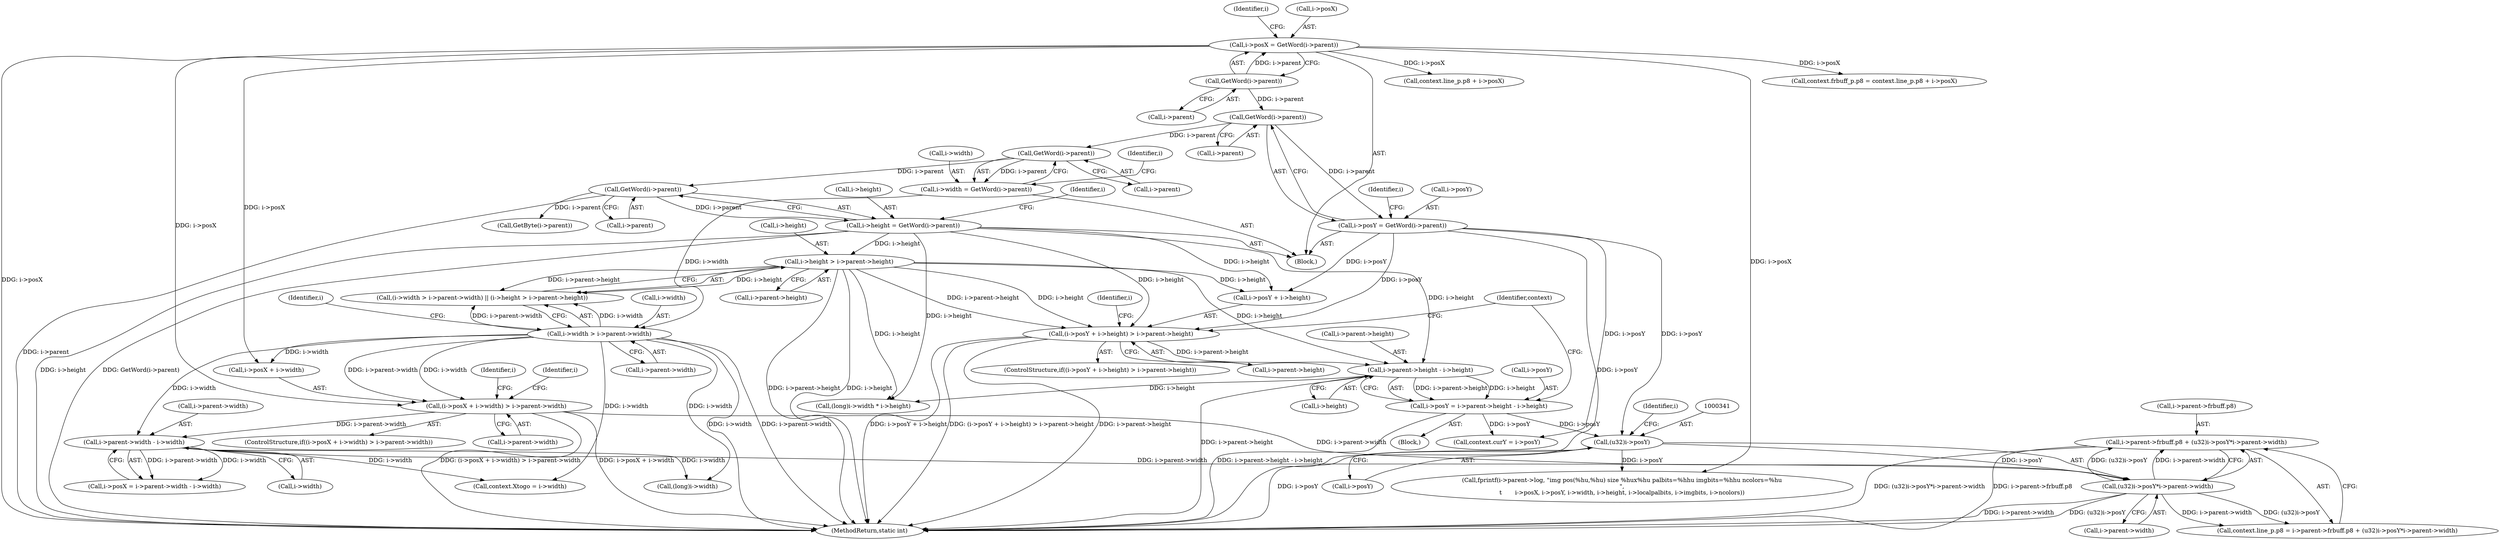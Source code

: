 digraph "0_ngiflib_b588a2249c7abbfc52173e32ee11d6facef82f89@pointer" {
"1000331" [label="(Call,i->parent->frbuff.p8 + (u32)i->posY*i->parent->width)"];
"1000339" [label="(Call,(u32)i->posY*i->parent->width)"];
"1000340" [label="(Call,(u32)i->posY)"];
"1000298" [label="(Call,i->posY = i->parent->height - i->height)"];
"1000302" [label="(Call,i->parent->height - i->height)"];
"1000271" [label="(Call,(i->posY + i->height) > i->parent->height)"];
"1000168" [label="(Call,i->posY = GetWord(i->parent))"];
"1000172" [label="(Call,GetWord(i->parent))"];
"1000164" [label="(Call,GetWord(i->parent))"];
"1000184" [label="(Call,i->height = GetWord(i->parent))"];
"1000188" [label="(Call,GetWord(i->parent))"];
"1000180" [label="(Call,GetWord(i->parent))"];
"1000203" [label="(Call,i->height > i->parent->height)"];
"1000230" [label="(Call,(i->posX + i->width) > i->parent->width)"];
"1000160" [label="(Call,i->posX = GetWord(i->parent))"];
"1000194" [label="(Call,i->width > i->parent->width)"];
"1000176" [label="(Call,i->width = GetWord(i->parent))"];
"1000261" [label="(Call,i->parent->width - i->width)"];
"1000284" [label="(Block,)"];
"1000331" [label="(Call,i->parent->frbuff.p8 + (u32)i->posY*i->parent->width)"];
"1000230" [label="(Call,(i->posX + i->width) > i->parent->width)"];
"1000164" [label="(Call,GetWord(i->parent))"];
"1000185" [label="(Call,i->height)"];
"1000347" [label="(Identifier,i)"];
"1000279" [label="(Call,i->parent->height)"];
"1000181" [label="(Call,i->parent)"];
"1000178" [label="(Identifier,i)"];
"1000184" [label="(Call,i->height = GetWord(i->parent))"];
"1000345" [label="(Call,i->parent->width)"];
"1000129" [label="(Block,)"];
"1000342" [label="(Call,i->posY)"];
"1000261" [label="(Call,i->parent->width - i->width)"];
"1000267" [label="(Call,i->width)"];
"1000298" [label="(Call,i->posY = i->parent->height - i->height)"];
"1000160" [label="(Call,i->posX = GetWord(i->parent))"];
"1000188" [label="(Call,GetWord(i->parent))"];
"1000318" [label="(Call,context.curY = i->posY)"];
"1000207" [label="(Call,i->parent->height)"];
"1000378" [label="(Call,GetByte(i->parent))"];
"1000180" [label="(Call,GetWord(i->parent))"];
"1000311" [label="(Call,context.Xtogo = i->width)"];
"1000303" [label="(Call,i->parent->height)"];
"1000288" [label="(Identifier,i)"];
"1000274" [label="(Identifier,i)"];
"1000186" [label="(Identifier,i)"];
"1000169" [label="(Call,i->posY)"];
"1000204" [label="(Call,i->height)"];
"1000308" [label="(Call,i->height)"];
"1000205" [label="(Identifier,i)"];
"1000271" [label="(Call,(i->posY + i->height) > i->parent->height)"];
"1000580" [label="(Call,fprintf(i->parent->log, \"img pos(%hu,%hu) size %hux%hu palbits=%hhu imgbits=%hhu ncolors=%hu\n\",\n\t       i->posX, i->posY, i->width, i->height, i->localpalbits, i->imgbits, i->ncolors))"];
"1000325" [label="(Call,context.line_p.p8 = i->parent->frbuff.p8 + (u32)i->posY*i->parent->width)"];
"1000176" [label="(Call,i->width = GetWord(i->parent))"];
"1000340" [label="(Call,(u32)i->posY)"];
"1000172" [label="(Call,GetWord(i->parent))"];
"1000165" [label="(Call,i->parent)"];
"1000229" [label="(ControlStructure,if((i->posX + i->width) > i->parent->width))"];
"1000912" [label="(MethodReturn,static int)"];
"1000203" [label="(Call,i->height > i->parent->height)"];
"1000339" [label="(Call,(u32)i->posY*i->parent->width)"];
"1000170" [label="(Identifier,i)"];
"1000193" [label="(Call,(i->width > i->parent->width) || (i->height > i->parent->height))"];
"1000272" [label="(Call,i->posY + i->height)"];
"1000367" [label="(Call,(long)i->width * i->height)"];
"1000238" [label="(Call,i->parent->width)"];
"1000196" [label="(Identifier,i)"];
"1000247" [label="(Identifier,i)"];
"1000262" [label="(Call,i->parent->width)"];
"1000168" [label="(Call,i->posY = GetWord(i->parent))"];
"1000173" [label="(Call,i->parent)"];
"1000356" [label="(Call,context.line_p.p8 + i->posX)"];
"1000177" [label="(Call,i->width)"];
"1000313" [label="(Identifier,context)"];
"1000302" [label="(Call,i->parent->height - i->height)"];
"1000299" [label="(Call,i->posY)"];
"1000195" [label="(Call,i->width)"];
"1000189" [label="(Call,i->parent)"];
"1000194" [label="(Call,i->width > i->parent->width)"];
"1000198" [label="(Call,i->parent->width)"];
"1000368" [label="(Call,(long)i->width)"];
"1000231" [label="(Call,i->posX + i->width)"];
"1000350" [label="(Call,context.frbuff_p.p8 = context.line_p.p8 + i->posX)"];
"1000332" [label="(Call,i->parent->frbuff.p8)"];
"1000257" [label="(Call,i->posX = i->parent->width - i->width)"];
"1000161" [label="(Call,i->posX)"];
"1000270" [label="(ControlStructure,if((i->posY + i->height) > i->parent->height))"];
"1000331" -> "1000325"  [label="AST: "];
"1000331" -> "1000339"  [label="CFG: "];
"1000332" -> "1000331"  [label="AST: "];
"1000339" -> "1000331"  [label="AST: "];
"1000325" -> "1000331"  [label="CFG: "];
"1000331" -> "1000912"  [label="DDG: (u32)i->posY*i->parent->width"];
"1000331" -> "1000912"  [label="DDG: i->parent->frbuff.p8"];
"1000339" -> "1000331"  [label="DDG: (u32)i->posY"];
"1000339" -> "1000331"  [label="DDG: i->parent->width"];
"1000339" -> "1000345"  [label="CFG: "];
"1000340" -> "1000339"  [label="AST: "];
"1000345" -> "1000339"  [label="AST: "];
"1000339" -> "1000912"  [label="DDG: (u32)i->posY"];
"1000339" -> "1000912"  [label="DDG: i->parent->width"];
"1000339" -> "1000325"  [label="DDG: (u32)i->posY"];
"1000339" -> "1000325"  [label="DDG: i->parent->width"];
"1000340" -> "1000339"  [label="DDG: i->posY"];
"1000230" -> "1000339"  [label="DDG: i->parent->width"];
"1000261" -> "1000339"  [label="DDG: i->parent->width"];
"1000340" -> "1000342"  [label="CFG: "];
"1000341" -> "1000340"  [label="AST: "];
"1000342" -> "1000340"  [label="AST: "];
"1000347" -> "1000340"  [label="CFG: "];
"1000340" -> "1000912"  [label="DDG: i->posY"];
"1000298" -> "1000340"  [label="DDG: i->posY"];
"1000168" -> "1000340"  [label="DDG: i->posY"];
"1000340" -> "1000580"  [label="DDG: i->posY"];
"1000298" -> "1000284"  [label="AST: "];
"1000298" -> "1000302"  [label="CFG: "];
"1000299" -> "1000298"  [label="AST: "];
"1000302" -> "1000298"  [label="AST: "];
"1000313" -> "1000298"  [label="CFG: "];
"1000298" -> "1000912"  [label="DDG: i->parent->height - i->height"];
"1000302" -> "1000298"  [label="DDG: i->parent->height"];
"1000302" -> "1000298"  [label="DDG: i->height"];
"1000298" -> "1000318"  [label="DDG: i->posY"];
"1000302" -> "1000308"  [label="CFG: "];
"1000303" -> "1000302"  [label="AST: "];
"1000308" -> "1000302"  [label="AST: "];
"1000302" -> "1000912"  [label="DDG: i->parent->height"];
"1000271" -> "1000302"  [label="DDG: i->parent->height"];
"1000184" -> "1000302"  [label="DDG: i->height"];
"1000203" -> "1000302"  [label="DDG: i->height"];
"1000302" -> "1000367"  [label="DDG: i->height"];
"1000271" -> "1000270"  [label="AST: "];
"1000271" -> "1000279"  [label="CFG: "];
"1000272" -> "1000271"  [label="AST: "];
"1000279" -> "1000271"  [label="AST: "];
"1000288" -> "1000271"  [label="CFG: "];
"1000313" -> "1000271"  [label="CFG: "];
"1000271" -> "1000912"  [label="DDG: i->posY + i->height"];
"1000271" -> "1000912"  [label="DDG: (i->posY + i->height) > i->parent->height"];
"1000271" -> "1000912"  [label="DDG: i->parent->height"];
"1000168" -> "1000271"  [label="DDG: i->posY"];
"1000184" -> "1000271"  [label="DDG: i->height"];
"1000203" -> "1000271"  [label="DDG: i->height"];
"1000203" -> "1000271"  [label="DDG: i->parent->height"];
"1000168" -> "1000129"  [label="AST: "];
"1000168" -> "1000172"  [label="CFG: "];
"1000169" -> "1000168"  [label="AST: "];
"1000172" -> "1000168"  [label="AST: "];
"1000178" -> "1000168"  [label="CFG: "];
"1000168" -> "1000912"  [label="DDG: i->posY"];
"1000172" -> "1000168"  [label="DDG: i->parent"];
"1000168" -> "1000272"  [label="DDG: i->posY"];
"1000168" -> "1000318"  [label="DDG: i->posY"];
"1000172" -> "1000173"  [label="CFG: "];
"1000173" -> "1000172"  [label="AST: "];
"1000164" -> "1000172"  [label="DDG: i->parent"];
"1000172" -> "1000180"  [label="DDG: i->parent"];
"1000164" -> "1000160"  [label="AST: "];
"1000164" -> "1000165"  [label="CFG: "];
"1000165" -> "1000164"  [label="AST: "];
"1000160" -> "1000164"  [label="CFG: "];
"1000164" -> "1000160"  [label="DDG: i->parent"];
"1000184" -> "1000129"  [label="AST: "];
"1000184" -> "1000188"  [label="CFG: "];
"1000185" -> "1000184"  [label="AST: "];
"1000188" -> "1000184"  [label="AST: "];
"1000196" -> "1000184"  [label="CFG: "];
"1000184" -> "1000912"  [label="DDG: GetWord(i->parent)"];
"1000184" -> "1000912"  [label="DDG: i->height"];
"1000188" -> "1000184"  [label="DDG: i->parent"];
"1000184" -> "1000203"  [label="DDG: i->height"];
"1000184" -> "1000272"  [label="DDG: i->height"];
"1000184" -> "1000367"  [label="DDG: i->height"];
"1000188" -> "1000189"  [label="CFG: "];
"1000189" -> "1000188"  [label="AST: "];
"1000188" -> "1000912"  [label="DDG: i->parent"];
"1000180" -> "1000188"  [label="DDG: i->parent"];
"1000188" -> "1000378"  [label="DDG: i->parent"];
"1000180" -> "1000176"  [label="AST: "];
"1000180" -> "1000181"  [label="CFG: "];
"1000181" -> "1000180"  [label="AST: "];
"1000176" -> "1000180"  [label="CFG: "];
"1000180" -> "1000176"  [label="DDG: i->parent"];
"1000203" -> "1000193"  [label="AST: "];
"1000203" -> "1000207"  [label="CFG: "];
"1000204" -> "1000203"  [label="AST: "];
"1000207" -> "1000203"  [label="AST: "];
"1000193" -> "1000203"  [label="CFG: "];
"1000203" -> "1000912"  [label="DDG: i->parent->height"];
"1000203" -> "1000912"  [label="DDG: i->height"];
"1000203" -> "1000193"  [label="DDG: i->height"];
"1000203" -> "1000193"  [label="DDG: i->parent->height"];
"1000203" -> "1000272"  [label="DDG: i->height"];
"1000203" -> "1000367"  [label="DDG: i->height"];
"1000230" -> "1000229"  [label="AST: "];
"1000230" -> "1000238"  [label="CFG: "];
"1000231" -> "1000230"  [label="AST: "];
"1000238" -> "1000230"  [label="AST: "];
"1000247" -> "1000230"  [label="CFG: "];
"1000274" -> "1000230"  [label="CFG: "];
"1000230" -> "1000912"  [label="DDG: i->posX + i->width"];
"1000230" -> "1000912"  [label="DDG: (i->posX + i->width) > i->parent->width"];
"1000160" -> "1000230"  [label="DDG: i->posX"];
"1000194" -> "1000230"  [label="DDG: i->width"];
"1000194" -> "1000230"  [label="DDG: i->parent->width"];
"1000230" -> "1000261"  [label="DDG: i->parent->width"];
"1000160" -> "1000129"  [label="AST: "];
"1000161" -> "1000160"  [label="AST: "];
"1000170" -> "1000160"  [label="CFG: "];
"1000160" -> "1000912"  [label="DDG: i->posX"];
"1000160" -> "1000231"  [label="DDG: i->posX"];
"1000160" -> "1000350"  [label="DDG: i->posX"];
"1000160" -> "1000356"  [label="DDG: i->posX"];
"1000160" -> "1000580"  [label="DDG: i->posX"];
"1000194" -> "1000193"  [label="AST: "];
"1000194" -> "1000198"  [label="CFG: "];
"1000195" -> "1000194"  [label="AST: "];
"1000198" -> "1000194"  [label="AST: "];
"1000205" -> "1000194"  [label="CFG: "];
"1000193" -> "1000194"  [label="CFG: "];
"1000194" -> "1000912"  [label="DDG: i->width"];
"1000194" -> "1000912"  [label="DDG: i->parent->width"];
"1000194" -> "1000193"  [label="DDG: i->width"];
"1000194" -> "1000193"  [label="DDG: i->parent->width"];
"1000176" -> "1000194"  [label="DDG: i->width"];
"1000194" -> "1000231"  [label="DDG: i->width"];
"1000194" -> "1000261"  [label="DDG: i->width"];
"1000194" -> "1000311"  [label="DDG: i->width"];
"1000194" -> "1000368"  [label="DDG: i->width"];
"1000176" -> "1000129"  [label="AST: "];
"1000177" -> "1000176"  [label="AST: "];
"1000186" -> "1000176"  [label="CFG: "];
"1000261" -> "1000257"  [label="AST: "];
"1000261" -> "1000267"  [label="CFG: "];
"1000262" -> "1000261"  [label="AST: "];
"1000267" -> "1000261"  [label="AST: "];
"1000257" -> "1000261"  [label="CFG: "];
"1000261" -> "1000257"  [label="DDG: i->parent->width"];
"1000261" -> "1000257"  [label="DDG: i->width"];
"1000261" -> "1000311"  [label="DDG: i->width"];
"1000261" -> "1000368"  [label="DDG: i->width"];
}
